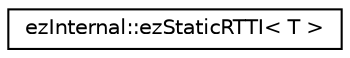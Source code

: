 digraph "Graphical Class Hierarchy"
{
 // LATEX_PDF_SIZE
  edge [fontname="Helvetica",fontsize="10",labelfontname="Helvetica",labelfontsize="10"];
  node [fontname="Helvetica",fontsize="10",shape=record];
  rankdir="LR";
  Node0 [label="ezInternal::ezStaticRTTI\< T \>",height=0.2,width=0.4,color="black", fillcolor="white", style="filled",URL="$d4/d93/structez_internal_1_1ez_static_r_t_t_i.htm",tooltip="[internal] Helper struct for accessing static RTTI data."];
}
